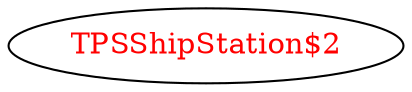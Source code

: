 digraph dependencyGraph {
 concentrate=true;
 ranksep="2.0";
 rankdir="LR"; 
 splines="ortho";
"TPSShipStation$2" [fontcolor="red"];
}